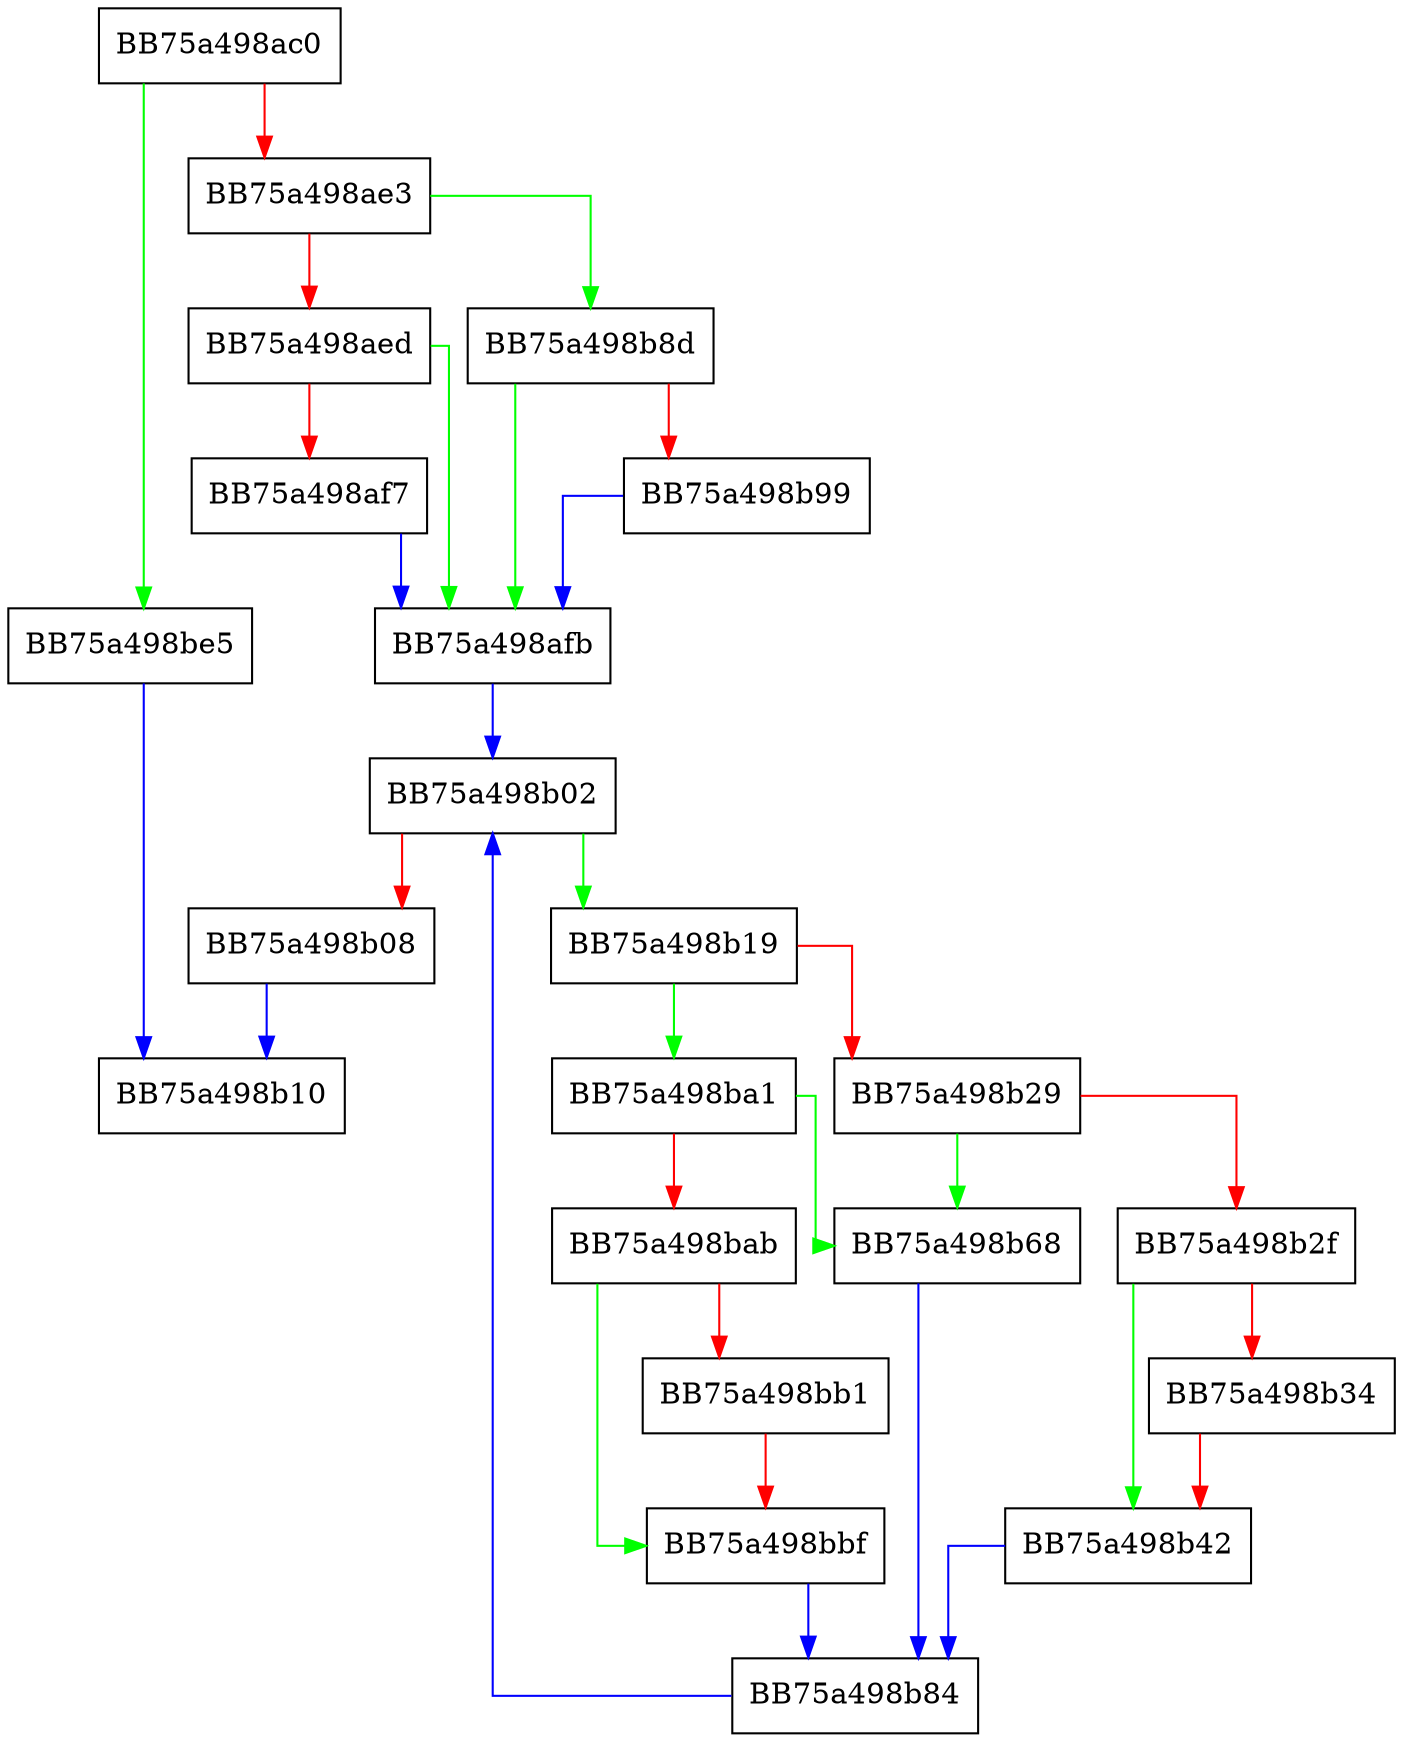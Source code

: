 digraph _Insert_node {
  node [shape="box"];
  graph [splines=ortho];
  BB75a498ac0 -> BB75a498be5 [color="green"];
  BB75a498ac0 -> BB75a498ae3 [color="red"];
  BB75a498ae3 -> BB75a498b8d [color="green"];
  BB75a498ae3 -> BB75a498aed [color="red"];
  BB75a498aed -> BB75a498afb [color="green"];
  BB75a498aed -> BB75a498af7 [color="red"];
  BB75a498af7 -> BB75a498afb [color="blue"];
  BB75a498afb -> BB75a498b02 [color="blue"];
  BB75a498b02 -> BB75a498b19 [color="green"];
  BB75a498b02 -> BB75a498b08 [color="red"];
  BB75a498b08 -> BB75a498b10 [color="blue"];
  BB75a498b19 -> BB75a498ba1 [color="green"];
  BB75a498b19 -> BB75a498b29 [color="red"];
  BB75a498b29 -> BB75a498b68 [color="green"];
  BB75a498b29 -> BB75a498b2f [color="red"];
  BB75a498b2f -> BB75a498b42 [color="green"];
  BB75a498b2f -> BB75a498b34 [color="red"];
  BB75a498b34 -> BB75a498b42 [color="red"];
  BB75a498b42 -> BB75a498b84 [color="blue"];
  BB75a498b68 -> BB75a498b84 [color="blue"];
  BB75a498b84 -> BB75a498b02 [color="blue"];
  BB75a498b8d -> BB75a498afb [color="green"];
  BB75a498b8d -> BB75a498b99 [color="red"];
  BB75a498b99 -> BB75a498afb [color="blue"];
  BB75a498ba1 -> BB75a498b68 [color="green"];
  BB75a498ba1 -> BB75a498bab [color="red"];
  BB75a498bab -> BB75a498bbf [color="green"];
  BB75a498bab -> BB75a498bb1 [color="red"];
  BB75a498bb1 -> BB75a498bbf [color="red"];
  BB75a498bbf -> BB75a498b84 [color="blue"];
  BB75a498be5 -> BB75a498b10 [color="blue"];
}